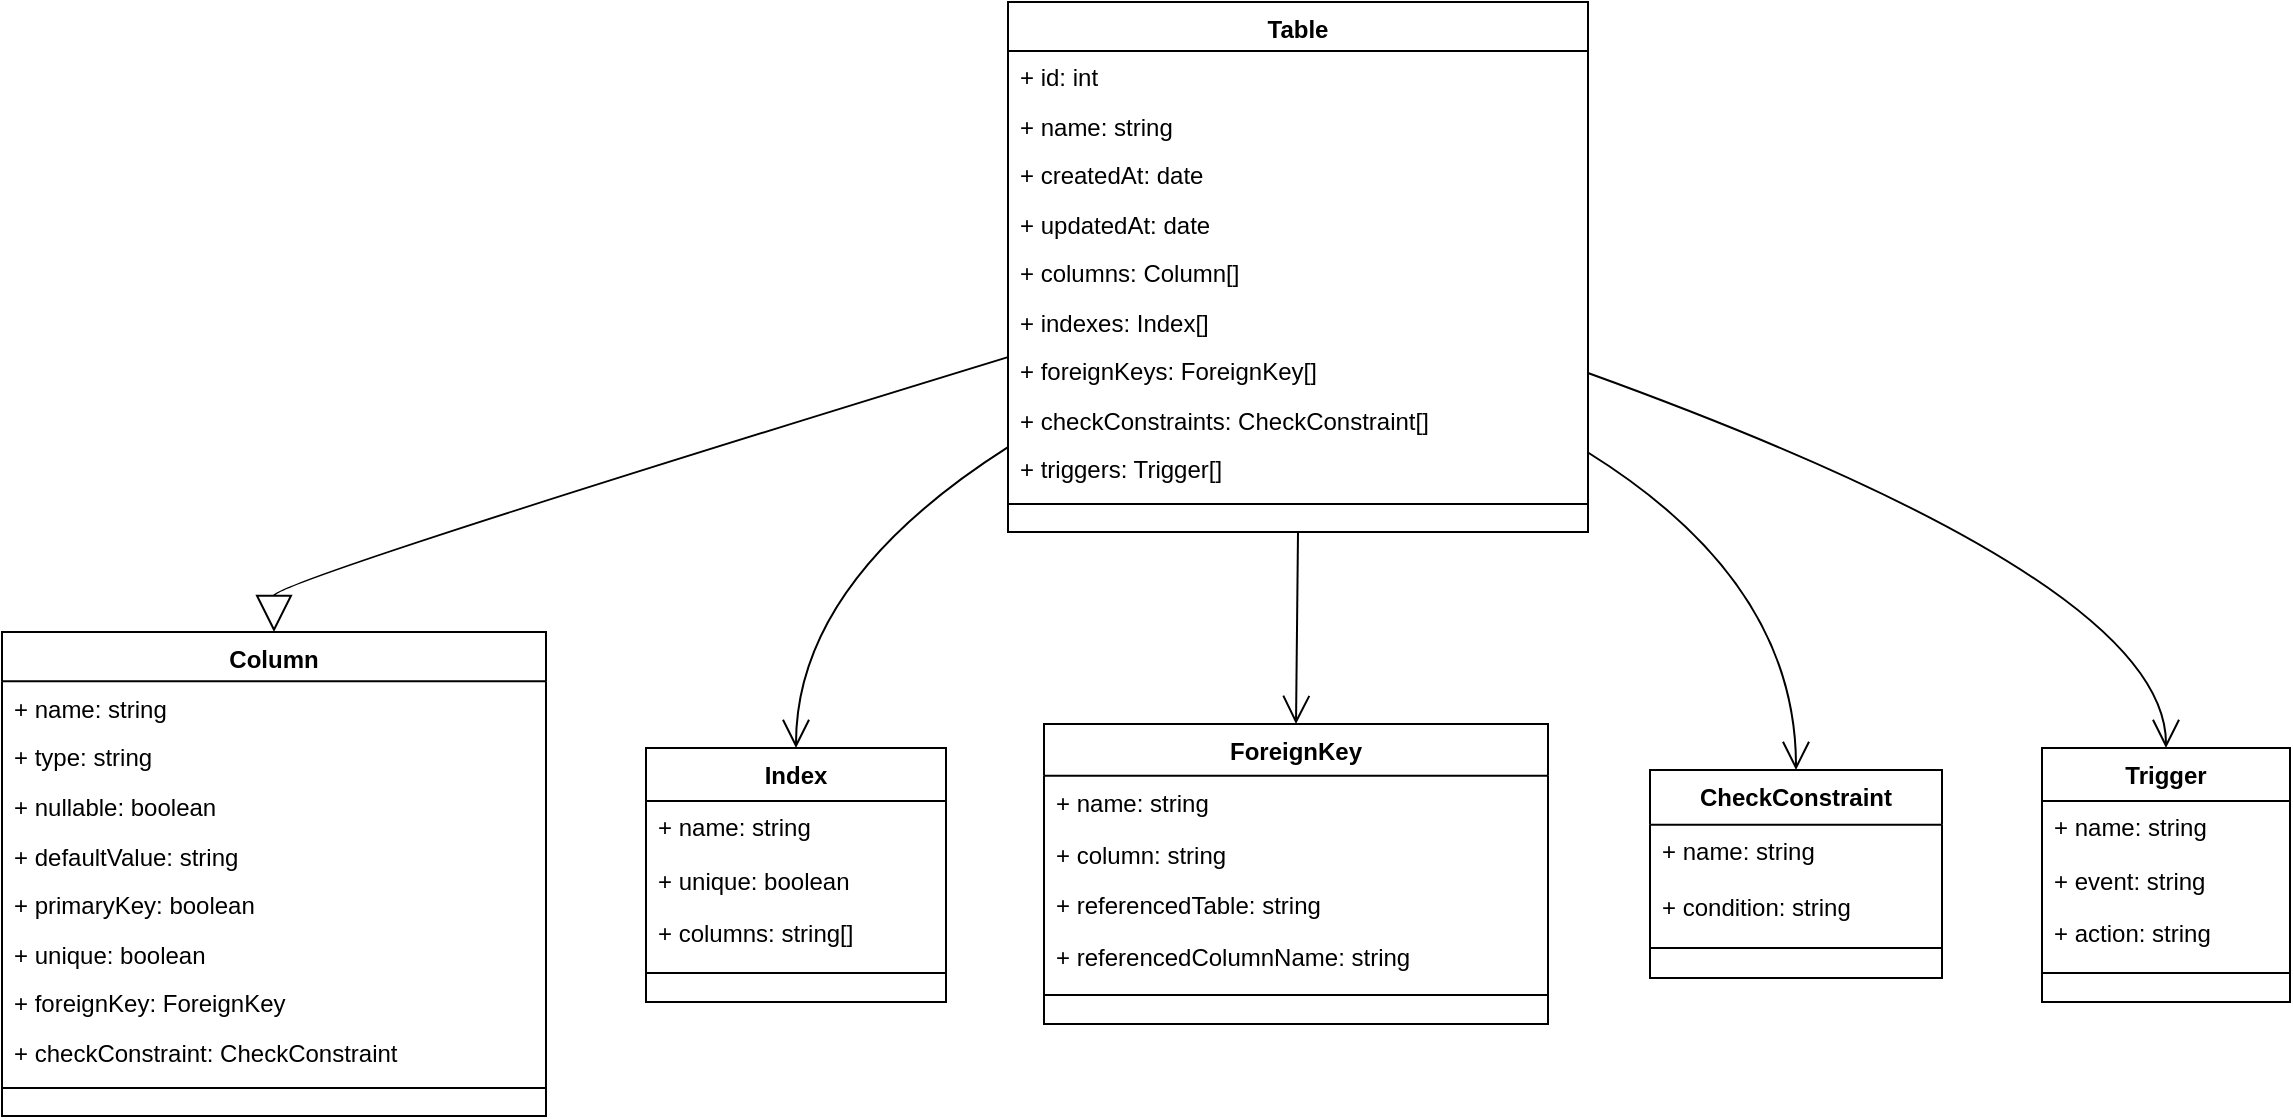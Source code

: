 <mxfile version="24.8.3">
  <diagram name="Página-1" id="cwF7nggfwwlJcJIGeaB3">
    <mxGraphModel>
      <root>
        <mxCell id="0" />
        <mxCell id="1" parent="0" />
        <mxCell id="2" value="Table" style="swimlane;fontStyle=1;align=center;verticalAlign=top;childLayout=stackLayout;horizontal=1;startSize=24.476;horizontalStack=0;resizeParent=1;resizeParentMax=0;resizeLast=0;collapsible=0;marginBottom=0;" vertex="1" parent="1">
          <mxGeometry x="511" y="8" width="290" height="265" as="geometry" />
        </mxCell>
        <mxCell id="3" value="+ id: int" style="text;strokeColor=none;fillColor=none;align=left;verticalAlign=top;spacingLeft=4;spacingRight=4;overflow=hidden;rotatable=0;points=[[0,0.5],[1,0.5]];portConstraint=eastwest;" vertex="1" parent="2">
          <mxGeometry y="24" width="290" height="24" as="geometry" />
        </mxCell>
        <mxCell id="4" value="+ name: string" style="text;strokeColor=none;fillColor=none;align=left;verticalAlign=top;spacingLeft=4;spacingRight=4;overflow=hidden;rotatable=0;points=[[0,0.5],[1,0.5]];portConstraint=eastwest;" vertex="1" parent="2">
          <mxGeometry y="49" width="290" height="24" as="geometry" />
        </mxCell>
        <mxCell id="5" value="+ createdAt: date" style="text;strokeColor=none;fillColor=none;align=left;verticalAlign=top;spacingLeft=4;spacingRight=4;overflow=hidden;rotatable=0;points=[[0,0.5],[1,0.5]];portConstraint=eastwest;" vertex="1" parent="2">
          <mxGeometry y="73" width="290" height="24" as="geometry" />
        </mxCell>
        <mxCell id="6" value="+ updatedAt: date" style="text;strokeColor=none;fillColor=none;align=left;verticalAlign=top;spacingLeft=4;spacingRight=4;overflow=hidden;rotatable=0;points=[[0,0.5],[1,0.5]];portConstraint=eastwest;" vertex="1" parent="2">
          <mxGeometry y="98" width="290" height="24" as="geometry" />
        </mxCell>
        <mxCell id="7" value="+ columns: Column[]" style="text;strokeColor=none;fillColor=none;align=left;verticalAlign=top;spacingLeft=4;spacingRight=4;overflow=hidden;rotatable=0;points=[[0,0.5],[1,0.5]];portConstraint=eastwest;" vertex="1" parent="2">
          <mxGeometry y="122" width="290" height="24" as="geometry" />
        </mxCell>
        <mxCell id="8" value="+ indexes: Index[]" style="text;strokeColor=none;fillColor=none;align=left;verticalAlign=top;spacingLeft=4;spacingRight=4;overflow=hidden;rotatable=0;points=[[0,0.5],[1,0.5]];portConstraint=eastwest;" vertex="1" parent="2">
          <mxGeometry y="147" width="290" height="24" as="geometry" />
        </mxCell>
        <mxCell id="9" value="+ foreignKeys: ForeignKey[]" style="text;strokeColor=none;fillColor=none;align=left;verticalAlign=top;spacingLeft=4;spacingRight=4;overflow=hidden;rotatable=0;points=[[0,0.5],[1,0.5]];portConstraint=eastwest;" vertex="1" parent="2">
          <mxGeometry y="171" width="290" height="24" as="geometry" />
        </mxCell>
        <mxCell id="10" value="+ checkConstraints: CheckConstraint[]" style="text;strokeColor=none;fillColor=none;align=left;verticalAlign=top;spacingLeft=4;spacingRight=4;overflow=hidden;rotatable=0;points=[[0,0.5],[1,0.5]];portConstraint=eastwest;" vertex="1" parent="2">
          <mxGeometry y="196" width="290" height="24" as="geometry" />
        </mxCell>
        <mxCell id="11" value="+ triggers: Trigger[]" style="text;strokeColor=none;fillColor=none;align=left;verticalAlign=top;spacingLeft=4;spacingRight=4;overflow=hidden;rotatable=0;points=[[0,0.5],[1,0.5]];portConstraint=eastwest;" vertex="1" parent="2">
          <mxGeometry y="220" width="290" height="24" as="geometry" />
        </mxCell>
        <mxCell id="12" style="line;strokeWidth=1;fillColor=none;align=left;verticalAlign=middle;spacingTop=-1;spacingLeft=3;spacingRight=3;rotatable=0;labelPosition=right;points=[];portConstraint=eastwest;strokeColor=inherit;" vertex="1" parent="2">
          <mxGeometry y="245" width="290" height="12" as="geometry" />
        </mxCell>
        <mxCell id="13" value="Column" style="swimlane;fontStyle=1;align=center;verticalAlign=top;childLayout=stackLayout;horizontal=1;startSize=24.632;horizontalStack=0;resizeParent=1;resizeParentMax=0;resizeLast=0;collapsible=0;marginBottom=0;" vertex="1" parent="1">
          <mxGeometry x="8" y="323" width="272" height="242" as="geometry" />
        </mxCell>
        <mxCell id="14" value="+ name: string" style="text;strokeColor=none;fillColor=none;align=left;verticalAlign=top;spacingLeft=4;spacingRight=4;overflow=hidden;rotatable=0;points=[[0,0.5],[1,0.5]];portConstraint=eastwest;" vertex="1" parent="13">
          <mxGeometry y="25" width="272" height="25" as="geometry" />
        </mxCell>
        <mxCell id="15" value="+ type: string" style="text;strokeColor=none;fillColor=none;align=left;verticalAlign=top;spacingLeft=4;spacingRight=4;overflow=hidden;rotatable=0;points=[[0,0.5],[1,0.5]];portConstraint=eastwest;" vertex="1" parent="13">
          <mxGeometry y="49" width="272" height="25" as="geometry" />
        </mxCell>
        <mxCell id="16" value="+ nullable: boolean" style="text;strokeColor=none;fillColor=none;align=left;verticalAlign=top;spacingLeft=4;spacingRight=4;overflow=hidden;rotatable=0;points=[[0,0.5],[1,0.5]];portConstraint=eastwest;" vertex="1" parent="13">
          <mxGeometry y="74" width="272" height="25" as="geometry" />
        </mxCell>
        <mxCell id="17" value="+ defaultValue: string" style="text;strokeColor=none;fillColor=none;align=left;verticalAlign=top;spacingLeft=4;spacingRight=4;overflow=hidden;rotatable=0;points=[[0,0.5],[1,0.5]];portConstraint=eastwest;" vertex="1" parent="13">
          <mxGeometry y="99" width="272" height="25" as="geometry" />
        </mxCell>
        <mxCell id="18" value="+ primaryKey: boolean" style="text;strokeColor=none;fillColor=none;align=left;verticalAlign=top;spacingLeft=4;spacingRight=4;overflow=hidden;rotatable=0;points=[[0,0.5],[1,0.5]];portConstraint=eastwest;" vertex="1" parent="13">
          <mxGeometry y="123" width="272" height="25" as="geometry" />
        </mxCell>
        <mxCell id="19" value="+ unique: boolean" style="text;strokeColor=none;fillColor=none;align=left;verticalAlign=top;spacingLeft=4;spacingRight=4;overflow=hidden;rotatable=0;points=[[0,0.5],[1,0.5]];portConstraint=eastwest;" vertex="1" parent="13">
          <mxGeometry y="148" width="272" height="25" as="geometry" />
        </mxCell>
        <mxCell id="20" value="+ foreignKey: ForeignKey" style="text;strokeColor=none;fillColor=none;align=left;verticalAlign=top;spacingLeft=4;spacingRight=4;overflow=hidden;rotatable=0;points=[[0,0.5],[1,0.5]];portConstraint=eastwest;" vertex="1" parent="13">
          <mxGeometry y="172" width="272" height="25" as="geometry" />
        </mxCell>
        <mxCell id="21" value="+ checkConstraint: CheckConstraint" style="text;strokeColor=none;fillColor=none;align=left;verticalAlign=top;spacingLeft=4;spacingRight=4;overflow=hidden;rotatable=0;points=[[0,0.5],[1,0.5]];portConstraint=eastwest;" vertex="1" parent="13">
          <mxGeometry y="197" width="272" height="25" as="geometry" />
        </mxCell>
        <mxCell id="22" style="line;strokeWidth=1;fillColor=none;align=left;verticalAlign=middle;spacingTop=-1;spacingLeft=3;spacingRight=3;rotatable=0;labelPosition=right;points=[];portConstraint=eastwest;strokeColor=inherit;" vertex="1" parent="13">
          <mxGeometry y="222" width="272" height="12" as="geometry" />
        </mxCell>
        <mxCell id="23" value="Index" style="swimlane;fontStyle=1;align=center;verticalAlign=top;childLayout=stackLayout;horizontal=1;startSize=26.444;horizontalStack=0;resizeParent=1;resizeParentMax=0;resizeLast=0;collapsible=0;marginBottom=0;" vertex="1" parent="1">
          <mxGeometry x="330" y="381" width="150" height="127" as="geometry" />
        </mxCell>
        <mxCell id="24" value="+ name: string" style="text;strokeColor=none;fillColor=none;align=left;verticalAlign=top;spacingLeft=4;spacingRight=4;overflow=hidden;rotatable=0;points=[[0,0.5],[1,0.5]];portConstraint=eastwest;" vertex="1" parent="23">
          <mxGeometry y="26" width="150" height="26" as="geometry" />
        </mxCell>
        <mxCell id="25" value="+ unique: boolean" style="text;strokeColor=none;fillColor=none;align=left;verticalAlign=top;spacingLeft=4;spacingRight=4;overflow=hidden;rotatable=0;points=[[0,0.5],[1,0.5]];portConstraint=eastwest;" vertex="1" parent="23">
          <mxGeometry y="53" width="150" height="26" as="geometry" />
        </mxCell>
        <mxCell id="26" value="+ columns: string[]" style="text;strokeColor=none;fillColor=none;align=left;verticalAlign=top;spacingLeft=4;spacingRight=4;overflow=hidden;rotatable=0;points=[[0,0.5],[1,0.5]];portConstraint=eastwest;" vertex="1" parent="23">
          <mxGeometry y="79" width="150" height="26" as="geometry" />
        </mxCell>
        <mxCell id="27" style="line;strokeWidth=1;fillColor=none;align=left;verticalAlign=middle;spacingTop=-1;spacingLeft=3;spacingRight=3;rotatable=0;labelPosition=right;points=[];portConstraint=eastwest;strokeColor=inherit;" vertex="1" parent="23">
          <mxGeometry y="106" width="150" height="13" as="geometry" />
        </mxCell>
        <mxCell id="28" value="ForeignKey" style="swimlane;fontStyle=1;align=center;verticalAlign=top;childLayout=stackLayout;horizontal=1;startSize=25.818;horizontalStack=0;resizeParent=1;resizeParentMax=0;resizeLast=0;collapsible=0;marginBottom=0;" vertex="1" parent="1">
          <mxGeometry x="529" y="369" width="252" height="150" as="geometry" />
        </mxCell>
        <mxCell id="29" value="+ name: string" style="text;strokeColor=none;fillColor=none;align=left;verticalAlign=top;spacingLeft=4;spacingRight=4;overflow=hidden;rotatable=0;points=[[0,0.5],[1,0.5]];portConstraint=eastwest;" vertex="1" parent="28">
          <mxGeometry y="26" width="252" height="26" as="geometry" />
        </mxCell>
        <mxCell id="30" value="+ column: string" style="text;strokeColor=none;fillColor=none;align=left;verticalAlign=top;spacingLeft=4;spacingRight=4;overflow=hidden;rotatable=0;points=[[0,0.5],[1,0.5]];portConstraint=eastwest;" vertex="1" parent="28">
          <mxGeometry y="52" width="252" height="26" as="geometry" />
        </mxCell>
        <mxCell id="31" value="+ referencedTable: string" style="text;strokeColor=none;fillColor=none;align=left;verticalAlign=top;spacingLeft=4;spacingRight=4;overflow=hidden;rotatable=0;points=[[0,0.5],[1,0.5]];portConstraint=eastwest;" vertex="1" parent="28">
          <mxGeometry y="77" width="252" height="26" as="geometry" />
        </mxCell>
        <mxCell id="32" value="+ referencedColumnName: string" style="text;strokeColor=none;fillColor=none;align=left;verticalAlign=top;spacingLeft=4;spacingRight=4;overflow=hidden;rotatable=0;points=[[0,0.5],[1,0.5]];portConstraint=eastwest;" vertex="1" parent="28">
          <mxGeometry y="103" width="252" height="26" as="geometry" />
        </mxCell>
        <mxCell id="33" style="line;strokeWidth=1;fillColor=none;align=left;verticalAlign=middle;spacingTop=-1;spacingLeft=3;spacingRight=3;rotatable=0;labelPosition=right;points=[];portConstraint=eastwest;strokeColor=inherit;" vertex="1" parent="28">
          <mxGeometry y="129" width="252" height="13" as="geometry" />
        </mxCell>
        <mxCell id="34" value="CheckConstraint" style="swimlane;fontStyle=1;align=center;verticalAlign=top;childLayout=stackLayout;horizontal=1;startSize=27.429;horizontalStack=0;resizeParent=1;resizeParentMax=0;resizeLast=0;collapsible=0;marginBottom=0;" vertex="1" parent="1">
          <mxGeometry x="832" y="392" width="146" height="104" as="geometry" />
        </mxCell>
        <mxCell id="35" value="+ name: string" style="text;strokeColor=none;fillColor=none;align=left;verticalAlign=top;spacingLeft=4;spacingRight=4;overflow=hidden;rotatable=0;points=[[0,0.5],[1,0.5]];portConstraint=eastwest;" vertex="1" parent="34">
          <mxGeometry y="27" width="146" height="27" as="geometry" />
        </mxCell>
        <mxCell id="36" value="+ condition: string" style="text;strokeColor=none;fillColor=none;align=left;verticalAlign=top;spacingLeft=4;spacingRight=4;overflow=hidden;rotatable=0;points=[[0,0.5],[1,0.5]];portConstraint=eastwest;" vertex="1" parent="34">
          <mxGeometry y="55" width="146" height="27" as="geometry" />
        </mxCell>
        <mxCell id="37" style="line;strokeWidth=1;fillColor=none;align=left;verticalAlign=middle;spacingTop=-1;spacingLeft=3;spacingRight=3;rotatable=0;labelPosition=right;points=[];portConstraint=eastwest;strokeColor=inherit;" vertex="1" parent="34">
          <mxGeometry y="82" width="146" height="14" as="geometry" />
        </mxCell>
        <mxCell id="38" value="Trigger" style="swimlane;fontStyle=1;align=center;verticalAlign=top;childLayout=stackLayout;horizontal=1;startSize=26.444;horizontalStack=0;resizeParent=1;resizeParentMax=0;resizeLast=0;collapsible=0;marginBottom=0;" vertex="1" parent="1">
          <mxGeometry x="1028" y="381" width="124" height="127" as="geometry" />
        </mxCell>
        <mxCell id="39" value="+ name: string" style="text;strokeColor=none;fillColor=none;align=left;verticalAlign=top;spacingLeft=4;spacingRight=4;overflow=hidden;rotatable=0;points=[[0,0.5],[1,0.5]];portConstraint=eastwest;" vertex="1" parent="38">
          <mxGeometry y="26" width="124" height="26" as="geometry" />
        </mxCell>
        <mxCell id="40" value="+ event: string" style="text;strokeColor=none;fillColor=none;align=left;verticalAlign=top;spacingLeft=4;spacingRight=4;overflow=hidden;rotatable=0;points=[[0,0.5],[1,0.5]];portConstraint=eastwest;" vertex="1" parent="38">
          <mxGeometry y="53" width="124" height="26" as="geometry" />
        </mxCell>
        <mxCell id="41" value="+ action: string" style="text;strokeColor=none;fillColor=none;align=left;verticalAlign=top;spacingLeft=4;spacingRight=4;overflow=hidden;rotatable=0;points=[[0,0.5],[1,0.5]];portConstraint=eastwest;" vertex="1" parent="38">
          <mxGeometry y="79" width="124" height="26" as="geometry" />
        </mxCell>
        <mxCell id="42" style="line;strokeWidth=1;fillColor=none;align=left;verticalAlign=middle;spacingTop=-1;spacingLeft=3;spacingRight=3;rotatable=0;labelPosition=right;points=[];portConstraint=eastwest;strokeColor=inherit;" vertex="1" parent="38">
          <mxGeometry y="106" width="124" height="13" as="geometry" />
        </mxCell>
        <mxCell id="43" value="" style="curved=1;startArrow=none;endArrow=block;endSize=16;endFill=0;exitX=0;exitY=0.67;entryX=0.5;entryY=0;" edge="1" parent="1" source="2" target="13">
          <mxGeometry relative="1" as="geometry">
            <Array as="points">
              <mxPoint x="144" y="298" />
            </Array>
          </mxGeometry>
        </mxCell>
        <mxCell id="44" value="" style="curved=1;startArrow=none;endArrow=open;endSize=12;exitX=0;exitY=0.84;entryX=0.5;entryY=0;" edge="1" parent="1" source="2" target="23">
          <mxGeometry relative="1" as="geometry">
            <Array as="points">
              <mxPoint x="405" y="298" />
            </Array>
          </mxGeometry>
        </mxCell>
        <mxCell id="45" value="" style="curved=1;startArrow=none;endArrow=open;endSize=12;exitX=0.5;exitY=1;entryX=0.5;entryY=0;" edge="1" parent="1" source="2" target="28">
          <mxGeometry relative="1" as="geometry">
            <Array as="points" />
          </mxGeometry>
        </mxCell>
        <mxCell id="46" value="" style="curved=1;startArrow=none;endArrow=open;endSize=12;exitX=1;exitY=0.85;entryX=0.5;entryY=0;" edge="1" parent="1" source="2" target="34">
          <mxGeometry relative="1" as="geometry">
            <Array as="points">
              <mxPoint x="905" y="298" />
            </Array>
          </mxGeometry>
        </mxCell>
        <mxCell id="47" value="" style="curved=1;startArrow=none;endArrow=open;endSize=12;exitX=1;exitY=0.7;entryX=0.5;entryY=0;" edge="1" parent="1" source="2" target="38">
          <mxGeometry relative="1" as="geometry">
            <Array as="points">
              <mxPoint x="1090" y="298" />
            </Array>
          </mxGeometry>
        </mxCell>
      </root>
    </mxGraphModel>
  </diagram>
</mxfile>
